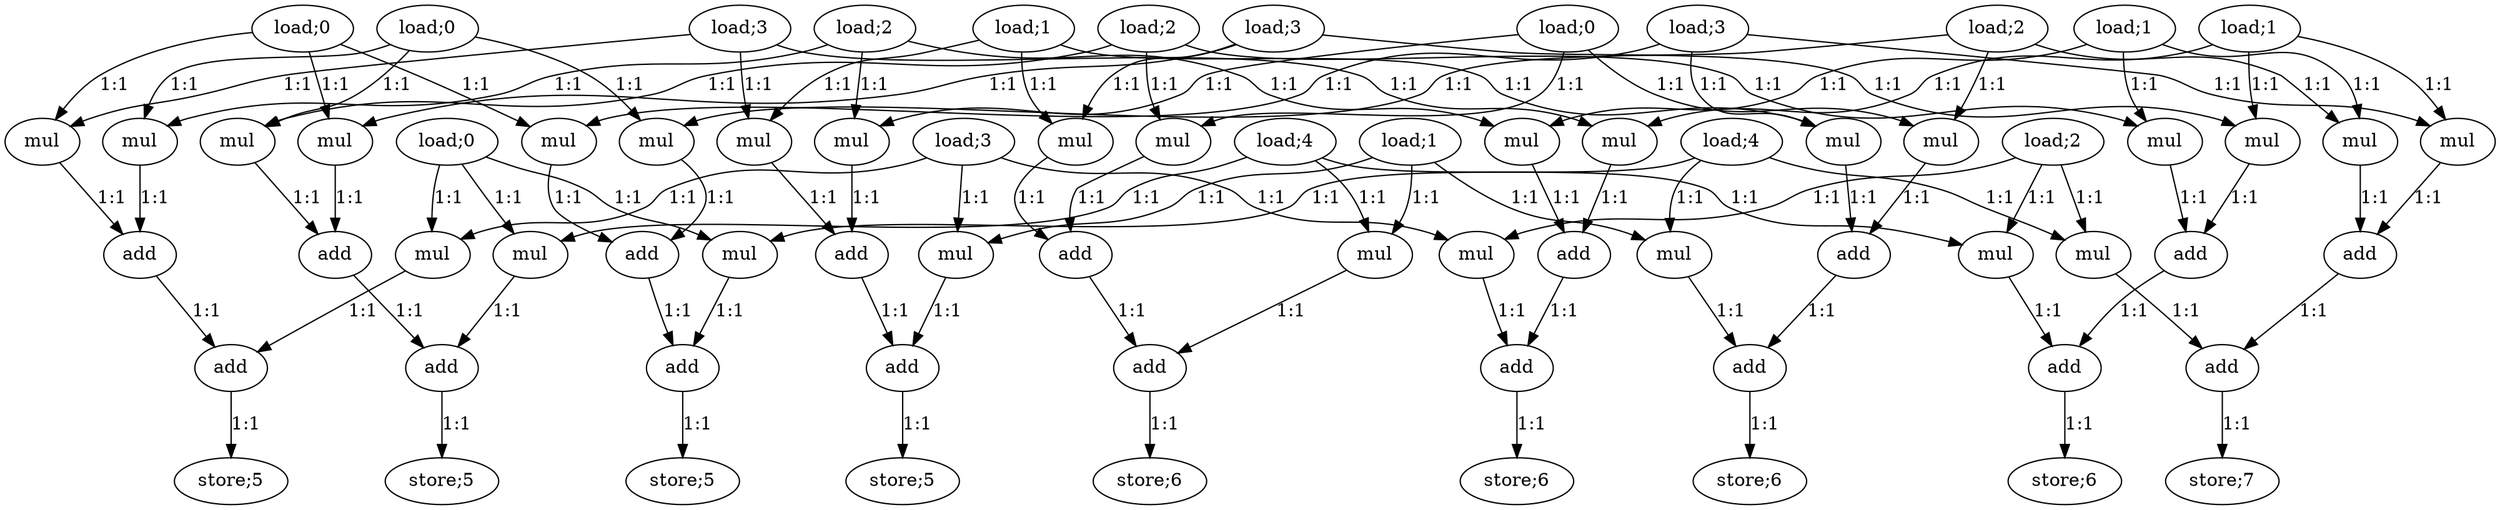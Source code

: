 digraph MatMul_3x3 {

  0 [label="load;0"];
  1 [label="load;0"];
  2 [label="load;0"];
  3 [label="load;0"];
  4 [label="load;1"];
  5 [label="load;1"];
  6 [label="load;1"];
  7 [label="load;1"];
  8 [label="load;2"];
  9 [label="load;2"];
  10 [label="load;2"];
  11 [label="load;2"];
  12 [label="load;3"];
  13 [label="load;3"];
  14 [label="load;3"];
  15 [label="load;3"];
  16 [label="load;4"];
  17 [label="load;4"];
  18 [label="mul"];
  19 [label="mul"];
  20 [label="mul"];
  21 [label="mul"];
  22 [label="mul"];
  23 [label="mul"];
  24 [label="mul"];
  25 [label="mul"];
  26 [label="mul"];
  27 [label="mul"];
  28 [label="mul"];
  29 [label="mul"];
  30 [label="mul"];
  31 [label="mul"];
  32 [label="mul"];
  33 [label="mul"];
  34 [label="mul"];
  35 [label="mul"];
  36 [label="mul"];
  37 [label="mul"];
  38 [label="mul"];
  39 [label="mul"];
  40 [label="mul"];
  41 [label="mul"];
  42 [label="mul"];
  43 [label="mul"];
  44 [label="mul"];
  45 [label="add"];
  46 [label="add"];
  47 [label="add"];
  48 [label="add"];
  49 [label="add"];
  50 [label="add"];
  51 [label="add"];
  52 [label="add"];
  53 [label="add"];
  54 [label="add"];
  55 [label="add"];
  56 [label="add"];
  57 [label="add"];
  58 [label="add"];
  59 [label="add"];
  60 [label="add"];
  61 [label="add"];
  62 [label="add"];
  63 [label="store;5"];
  64 [label="store;5"];
  65 [label="store;5"];
  66 [label="store;5"];
  67 [label="store;6"];
  68 [label="store;6"];
  69 [label="store;6"];
  70 [label="store;6"];
  71 [label="store;7"];


  0->18 [label="1:1"];
  9->18 [label="1:1"];
  1->19 [label="1:1"];
  12->19 [label="1:1"];
  2->20 [label="1:1"];
  15->20 [label="1:1"];
  0->21 [label="1:1"];
  10->21 [label="1:1"];
  1->22 [label="1:1"];
  13->22 [label="1:1"];
  2->23 [label="1:1"];
  16->23 [label="1:1"];
  0->24 [label="1:1"];
  11->24 [label="1:1"];
  1->25 [label="1:1"];
  14->25 [label="1:1"];
  2->26 [label="1:1"];
  17->26 [label="1:1"];
  3->27 [label="1:1"];
  9->27 [label="1:1"];
  4->28 [label="1:1"];
  12->28 [label="1:1"];
  5->29 [label="1:1"];
  15->29 [label="1:1"];
  3->30 [label="1:1"];
  10->30 [label="1:1"];
  4->31 [label="1:1"];
  13->31 [label="1:1"];
  5->32 [label="1:1"];
  16->32 [label="1:1"];
  3->33 [label="1:1"];
  11->33 [label="1:1"];
  4->34 [label="1:1"];
  14->34 [label="1:1"];
  5->35 [label="1:1"];
  17->35 [label="1:1"];
  6->36 [label="1:1"];
  9->36 [label="1:1"];
  7->37 [label="1:1"];
  12->37 [label="1:1"];
  8->38 [label="1:1"];
  15->38 [label="1:1"];
  6->39 [label="1:1"];
  10->39 [label="1:1"];
  7->40 [label="1:1"];
  13->40 [label="1:1"];
  8->41 [label="1:1"];
  16->41 [label="1:1"];
  6->42 [label="1:1"];
  11->42 [label="1:1"];
  7->43 [label="1:1"];
  14->43 [label="1:1"];
  8->44 [label="1:1"];
  17->44 [label="1:1"];
  18->45 [label="1:1"];
  19->45 [label="1:1"];
  21->46 [label="1:1"];
  22->46 [label="1:1"];
  24->47 [label="1:1"];
  25->47 [label="1:1"];
  27->48 [label="1:1"];
  28->48 [label="1:1"];
  30->49 [label="1:1"];
  31->49 [label="1:1"];
  33->50 [label="1:1"];
  34->50 [label="1:1"];
  36->51 [label="1:1"];
  37->51 [label="1:1"];
  39->52 [label="1:1"];
  40->52 [label="1:1"];
  42->53 [label="1:1"];
  43->53 [label="1:1"];
  20->54 [label="1:1"];
  45->54 [label="1:1"];
  23->55 [label="1:1"];
  46->55 [label="1:1"];
  26->56 [label="1:1"];
  47->56 [label="1:1"];
  29->57 [label="1:1"];
  48->57 [label="1:1"];
  32->58 [label="1:1"];
  49->58 [label="1:1"];
  35->59 [label="1:1"];
  50->59 [label="1:1"];
  38->60 [label="1:1"];
  51->60 [label="1:1"];
  41->61 [label="1:1"];
  52->61 [label="1:1"];
  44->62 [label="1:1"];
  53->62 [label="1:1"];

  54->63 [label="1:1"];
  55->64 [label="1:1"];
  56->65 [label="1:1"];
  57->66 [label="1:1"];
  58->67 [label="1:1"];
  59->68 [label="1:1"];
  60->69 [label="1:1"];
  61->70 [label="1:1"];
  62->71 [label="1:1"];


 
}
